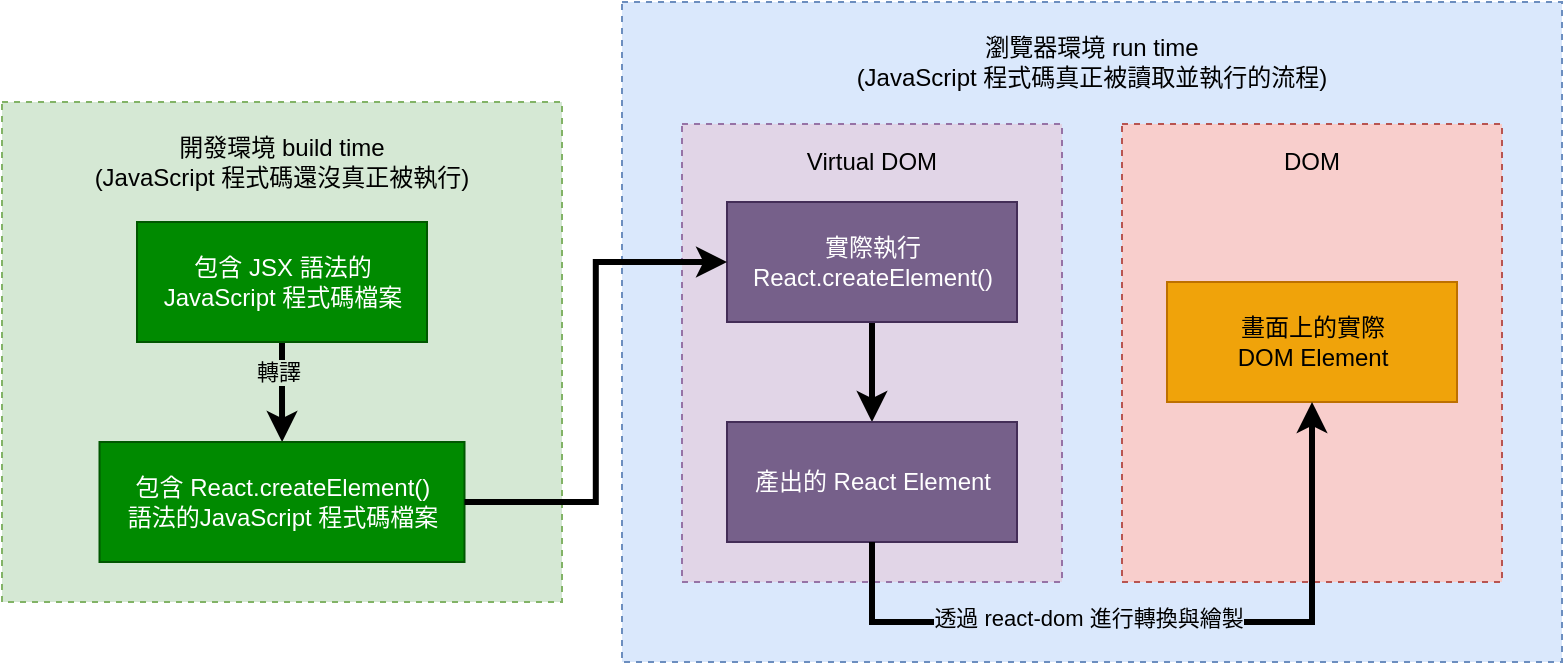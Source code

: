 <mxfile version="26.1.1">
  <diagram id="6a731a19-8d31-9384-78a2-239565b7b9f0" name="Page-1">
    <mxGraphModel dx="1593" dy="40" grid="1" gridSize="10" guides="1" tooltips="1" connect="1" arrows="1" fold="1" page="1" pageScale="1" pageWidth="1169" pageHeight="827" background="none" math="0" shadow="0">
      <root>
        <mxCell id="0" />
        <mxCell id="1" parent="0" />
        <mxCell id="P6ObgYUWyRAv7SW1kq1t-1" value="" style="rounded=0;whiteSpace=wrap;html=1;fillColor=#d5e8d4;strokeColor=#82b366;dashed=1;" vertex="1" parent="1">
          <mxGeometry x="80" y="940" width="280" height="250" as="geometry" />
        </mxCell>
        <mxCell id="P6ObgYUWyRAv7SW1kq1t-4" style="edgeStyle=orthogonalEdgeStyle;rounded=0;orthogonalLoop=1;jettySize=auto;html=1;strokeWidth=3;" edge="1" parent="1" source="P6ObgYUWyRAv7SW1kq1t-2" target="P6ObgYUWyRAv7SW1kq1t-3">
          <mxGeometry relative="1" as="geometry" />
        </mxCell>
        <mxCell id="P6ObgYUWyRAv7SW1kq1t-5" value="轉譯" style="edgeLabel;html=1;align=center;verticalAlign=middle;resizable=0;points=[];labelBackgroundColor=#D5E8D4;" vertex="1" connectable="0" parent="P6ObgYUWyRAv7SW1kq1t-4">
          <mxGeometry x="-0.396" y="-2" relative="1" as="geometry">
            <mxPoint as="offset" />
          </mxGeometry>
        </mxCell>
        <mxCell id="P6ObgYUWyRAv7SW1kq1t-2" value="包含 JSX 語法的&lt;div&gt;JavaScript 程式碼檔案&lt;/div&gt;" style="rounded=0;whiteSpace=wrap;html=1;fillColor=#008a00;fontColor=#ffffff;strokeColor=#005700;" vertex="1" parent="1">
          <mxGeometry x="147.5" y="1000" width="145" height="60" as="geometry" />
        </mxCell>
        <mxCell id="P6ObgYUWyRAv7SW1kq1t-3" value="包含 React.createElement()&lt;div&gt;語法的&lt;span style=&quot;background-color: transparent; color: light-dark(rgb(255, 255, 255), rgb(18, 18, 18));&quot;&gt;JavaScript 程式碼檔案&lt;/span&gt;&lt;/div&gt;" style="rounded=0;whiteSpace=wrap;html=1;fillColor=#008a00;fontColor=#ffffff;strokeColor=#005700;" vertex="1" parent="1">
          <mxGeometry x="128.75" y="1110" width="182.5" height="60" as="geometry" />
        </mxCell>
        <mxCell id="P6ObgYUWyRAv7SW1kq1t-6" value="開發環境 build time&lt;div&gt;(JavaScript 程式碼還沒真正被執行)&lt;/div&gt;" style="text;html=1;align=center;verticalAlign=middle;whiteSpace=wrap;rounded=0;" vertex="1" parent="1">
          <mxGeometry x="115" y="950" width="210" height="40" as="geometry" />
        </mxCell>
        <mxCell id="P6ObgYUWyRAv7SW1kq1t-7" value="" style="rounded=0;whiteSpace=wrap;html=1;fillColor=#dae8fc;strokeColor=#6c8ebf;dashed=1;" vertex="1" parent="1">
          <mxGeometry x="390" y="890" width="470" height="330" as="geometry" />
        </mxCell>
        <mxCell id="P6ObgYUWyRAv7SW1kq1t-8" value="" style="rounded=0;whiteSpace=wrap;html=1;fillColor=#e1d5e7;strokeColor=#9673a6;dashed=1;" vertex="1" parent="1">
          <mxGeometry x="420" y="951" width="190" height="229" as="geometry" />
        </mxCell>
        <mxCell id="P6ObgYUWyRAv7SW1kq1t-11" style="edgeStyle=orthogonalEdgeStyle;rounded=0;orthogonalLoop=1;jettySize=auto;html=1;strokeWidth=3;" edge="1" parent="1" source="P6ObgYUWyRAv7SW1kq1t-9" target="P6ObgYUWyRAv7SW1kq1t-10">
          <mxGeometry relative="1" as="geometry" />
        </mxCell>
        <mxCell id="P6ObgYUWyRAv7SW1kq1t-9" value="實際執行&lt;div&gt;React.createElement()&lt;/div&gt;" style="rounded=0;whiteSpace=wrap;html=1;fillColor=#76608a;fontColor=#ffffff;strokeColor=#432D57;" vertex="1" parent="1">
          <mxGeometry x="442.5" y="990" width="145" height="60" as="geometry" />
        </mxCell>
        <mxCell id="P6ObgYUWyRAv7SW1kq1t-10" value="產出的 React Element" style="rounded=0;whiteSpace=wrap;html=1;fillColor=#76608a;fontColor=#ffffff;strokeColor=#432D57;" vertex="1" parent="1">
          <mxGeometry x="442.5" y="1100" width="145" height="60" as="geometry" />
        </mxCell>
        <mxCell id="P6ObgYUWyRAv7SW1kq1t-12" value="Virtual DOM" style="text;html=1;align=center;verticalAlign=middle;whiteSpace=wrap;rounded=0;" vertex="1" parent="1">
          <mxGeometry x="455" y="960" width="120" height="20" as="geometry" />
        </mxCell>
        <mxCell id="P6ObgYUWyRAv7SW1kq1t-13" value="" style="rounded=0;whiteSpace=wrap;html=1;fillColor=#f8cecc;strokeColor=#b85450;dashed=1;" vertex="1" parent="1">
          <mxGeometry x="640" y="951" width="190" height="229" as="geometry" />
        </mxCell>
        <mxCell id="P6ObgYUWyRAv7SW1kq1t-14" value="DOM" style="text;html=1;align=center;verticalAlign=middle;whiteSpace=wrap;rounded=0;" vertex="1" parent="1">
          <mxGeometry x="675" y="960" width="120" height="20" as="geometry" />
        </mxCell>
        <mxCell id="P6ObgYUWyRAv7SW1kq1t-15" value="畫面上的實際&lt;div&gt;DOM Element&lt;/div&gt;" style="rounded=0;whiteSpace=wrap;html=1;fillColor=#f0a30a;fontColor=#000000;strokeColor=#BD7000;" vertex="1" parent="1">
          <mxGeometry x="662.5" y="1030" width="145" height="60" as="geometry" />
        </mxCell>
        <mxCell id="P6ObgYUWyRAv7SW1kq1t-16" style="edgeStyle=orthogonalEdgeStyle;rounded=0;orthogonalLoop=1;jettySize=auto;html=1;exitX=0.5;exitY=1;exitDx=0;exitDy=0;strokeWidth=3;" edge="1" parent="1" source="P6ObgYUWyRAv7SW1kq1t-10" target="P6ObgYUWyRAv7SW1kq1t-15">
          <mxGeometry relative="1" as="geometry">
            <Array as="points">
              <mxPoint x="515" y="1200" />
              <mxPoint x="735" y="1200" />
            </Array>
          </mxGeometry>
        </mxCell>
        <mxCell id="P6ObgYUWyRAv7SW1kq1t-17" value="透過 react-dom 進行轉換與繪製" style="edgeLabel;html=1;align=center;verticalAlign=middle;resizable=0;points=[];labelBackgroundColor=#DAE8FC;" vertex="1" connectable="0" parent="P6ObgYUWyRAv7SW1kq1t-16">
          <mxGeometry x="-0.202" y="2" relative="1" as="geometry">
            <mxPoint as="offset" />
          </mxGeometry>
        </mxCell>
        <mxCell id="P6ObgYUWyRAv7SW1kq1t-18" value="瀏覽器環境 run time&lt;div&gt;(JavaScript 程式碼真正被讀取並執行的流程)&lt;/div&gt;" style="text;html=1;align=center;verticalAlign=middle;whiteSpace=wrap;rounded=0;" vertex="1" parent="1">
          <mxGeometry x="500" y="900" width="250" height="40" as="geometry" />
        </mxCell>
        <mxCell id="P6ObgYUWyRAv7SW1kq1t-19" style="edgeStyle=orthogonalEdgeStyle;rounded=0;orthogonalLoop=1;jettySize=auto;html=1;entryX=0;entryY=0.5;entryDx=0;entryDy=0;strokeWidth=3;" edge="1" parent="1" source="P6ObgYUWyRAv7SW1kq1t-3" target="P6ObgYUWyRAv7SW1kq1t-9">
          <mxGeometry relative="1" as="geometry" />
        </mxCell>
      </root>
    </mxGraphModel>
  </diagram>
</mxfile>
